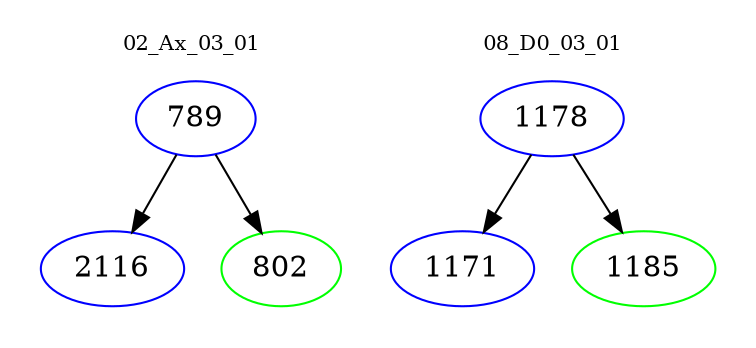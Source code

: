 digraph{
subgraph cluster_0 {
color = white
label = "02_Ax_03_01";
fontsize=10;
T0_789 [label="789", color="blue"]
T0_789 -> T0_2116 [color="black"]
T0_2116 [label="2116", color="blue"]
T0_789 -> T0_802 [color="black"]
T0_802 [label="802", color="green"]
}
subgraph cluster_1 {
color = white
label = "08_D0_03_01";
fontsize=10;
T1_1178 [label="1178", color="blue"]
T1_1178 -> T1_1171 [color="black"]
T1_1171 [label="1171", color="blue"]
T1_1178 -> T1_1185 [color="black"]
T1_1185 [label="1185", color="green"]
}
}
